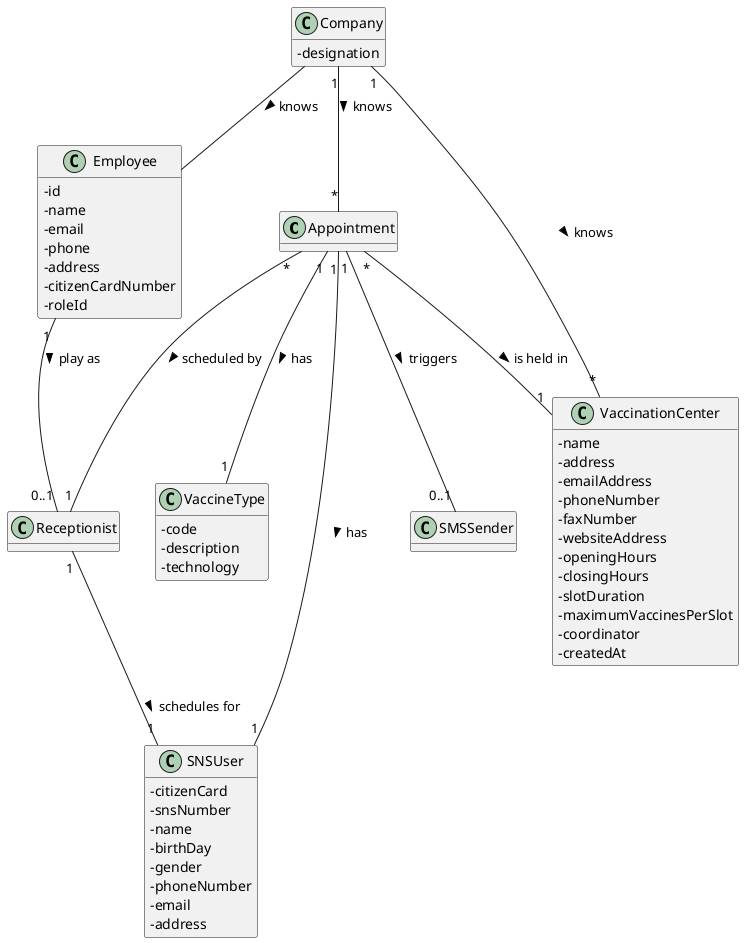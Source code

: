 @startuml  US02_DM
hide methods
skinparam classAttributeIconSize 0


class Appointment {}

class VaccineType {
  -code 
  -description
  -technology
}

class SNSUser {
  - citizenCard
  - snsNumber
  - name
  - birthDay
  - gender
  - phoneNumber
  - email
  - address
}

class VaccinationCenter{
  -name
  -address
  -emailAddress
  -phoneNumber
  -faxNumber
  -websiteAddress
  -openingHours  
  -closingHours
  -slotDuration
  -maximumVaccinesPerSlot
  -coordinator
  -createdAt
}

class Company{
  -designation
}

class Receptionist {}

class Employee {
  -id
  -name
  -email
  -phone
  -address
  -citizenCardNumber
  -roleId
}

class SMSSender {}

Company "1" -- "*" Appointment : knows >
Appointment "1"  -- "1" VaccineType : has >
Appointment "*" -- "1" VaccinationCenter : is held in >
Company "1" -- "*" VaccinationCenter : knows >
Appointment "*" -- "1" Receptionist : scheduled by >
Receptionist "1" -- "1" SNSUser : schedules for >
Appointment "1" -- "1" SNSUser : has >
Employee "1" -- "0..1" Receptionist : play as >
Company -- Employee : knows >
Appointment "1" -- "0..1" SMSSender : triggers >


@enduml